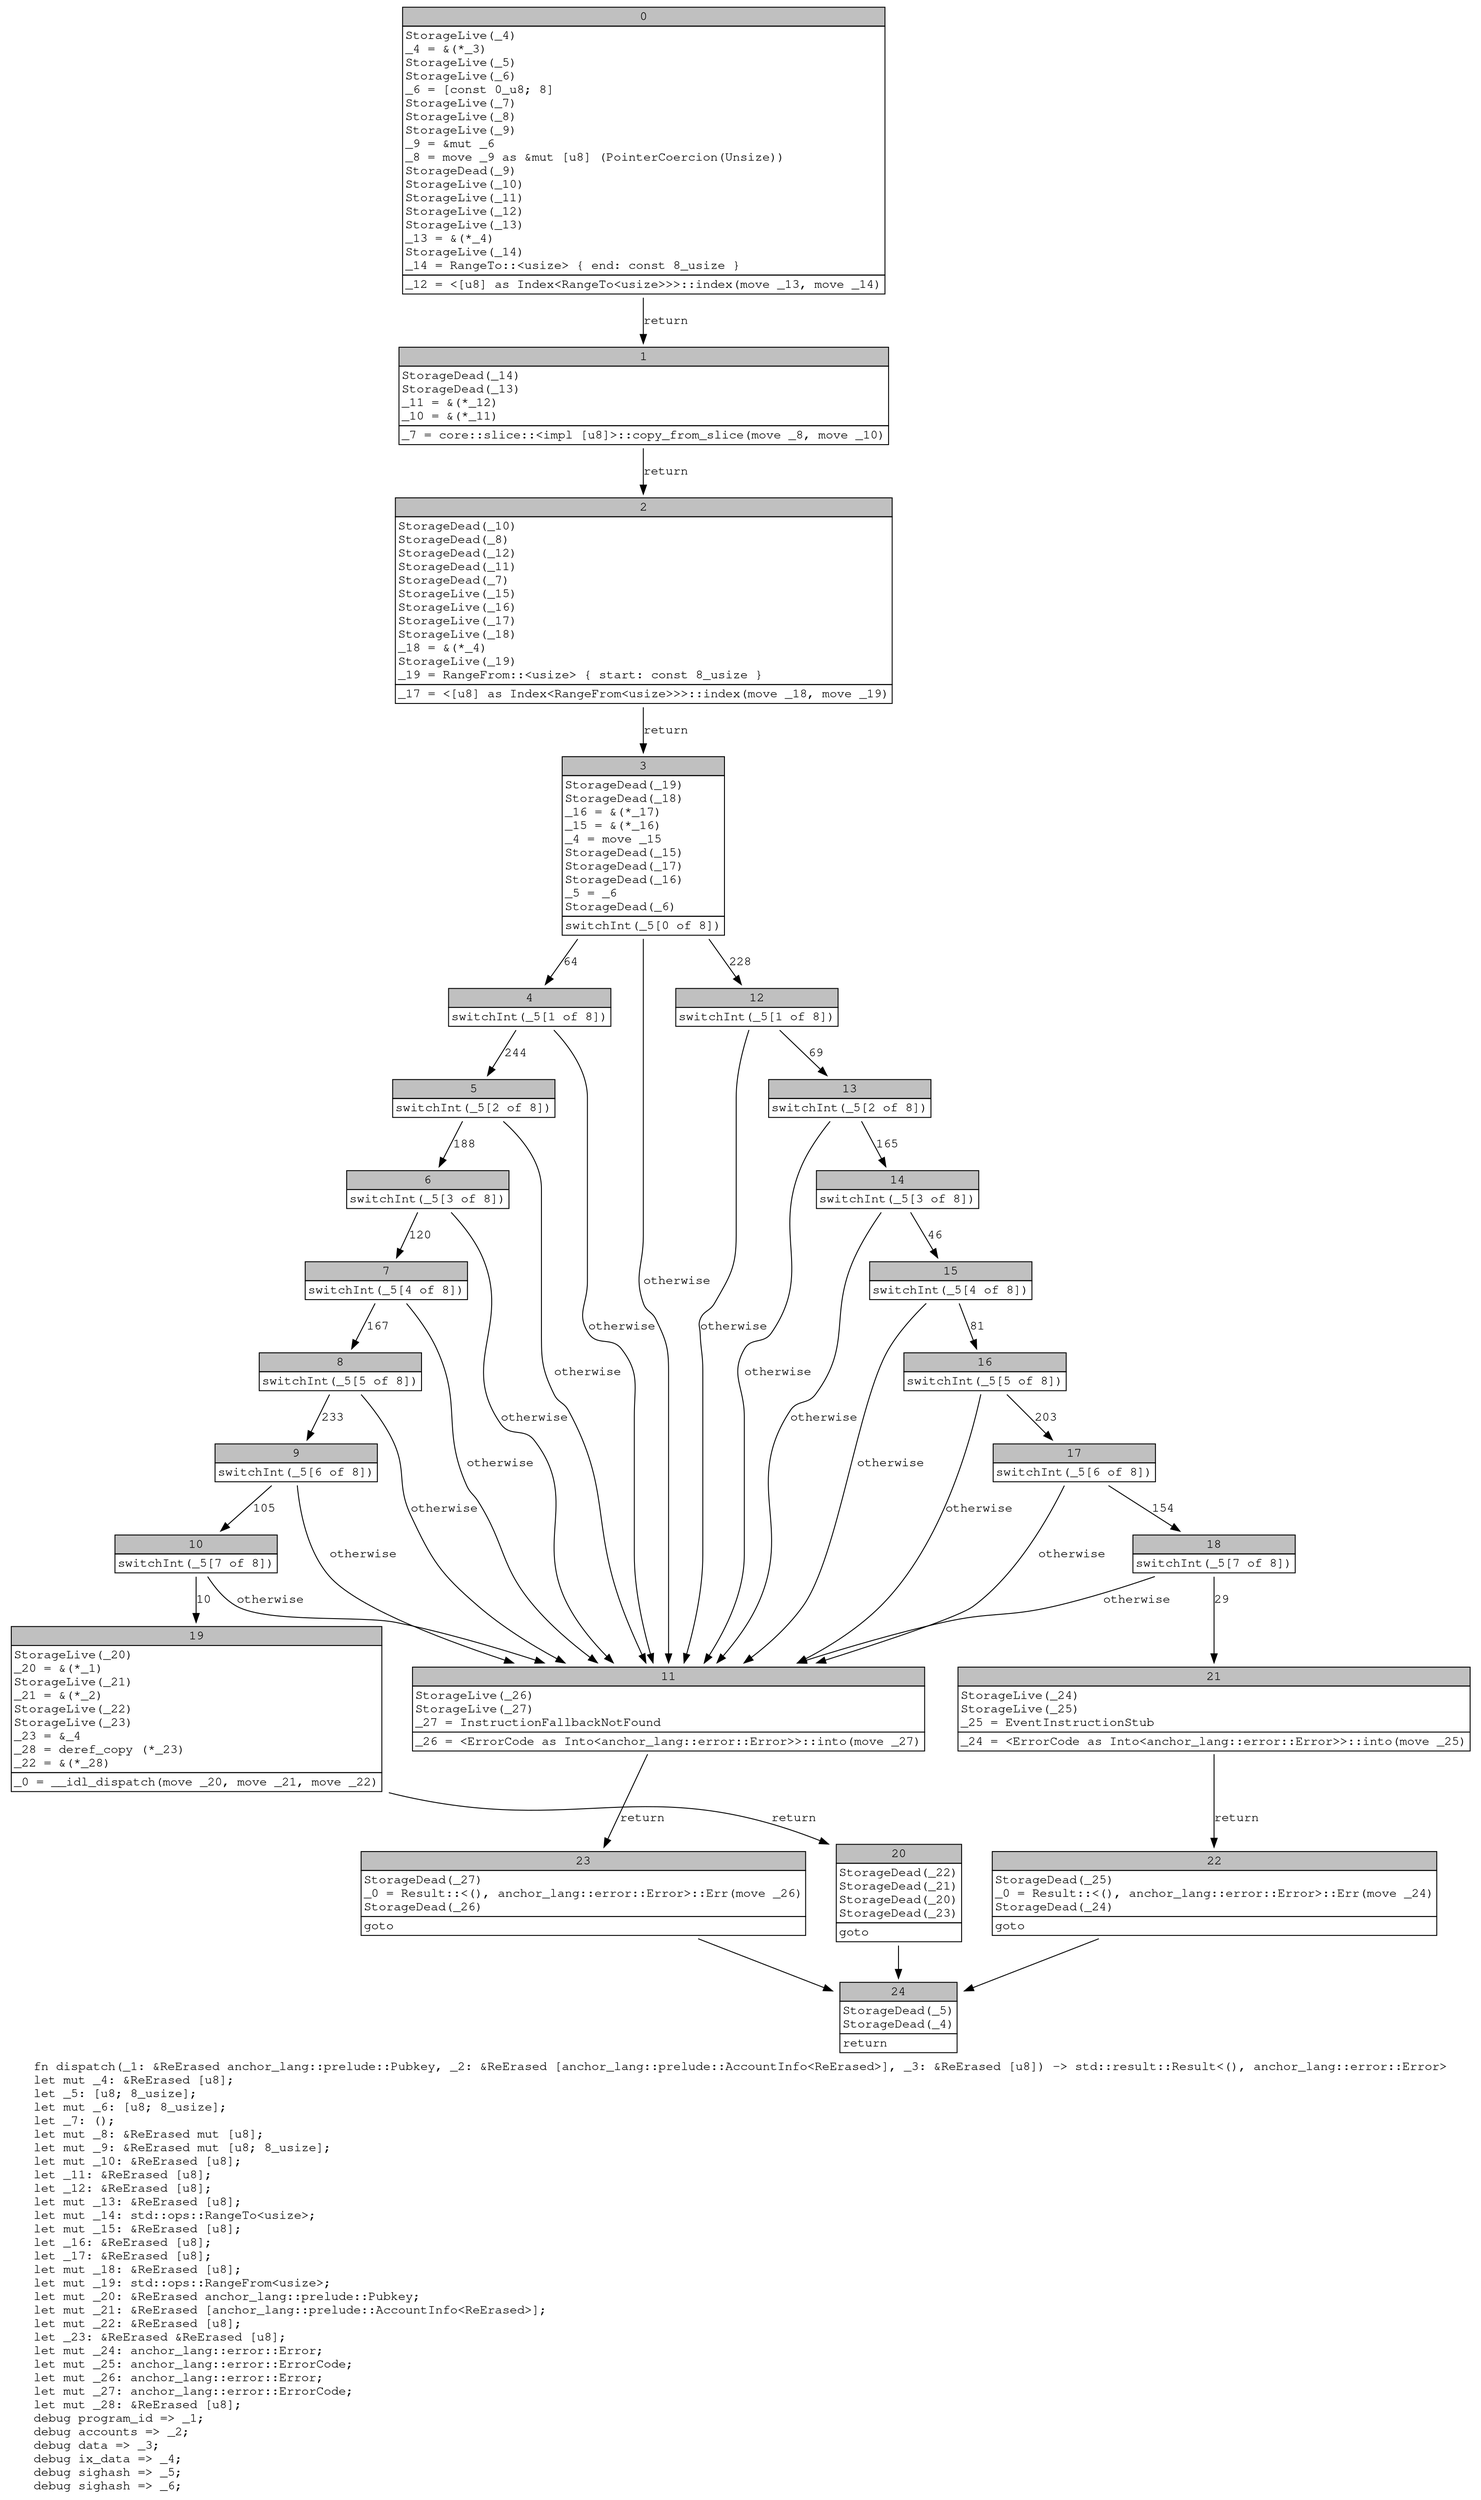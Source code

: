 digraph Mir_0_48 {
    graph [fontname="Courier, monospace"];
    node [fontname="Courier, monospace"];
    edge [fontname="Courier, monospace"];
    label=<fn dispatch(_1: &amp;ReErased anchor_lang::prelude::Pubkey, _2: &amp;ReErased [anchor_lang::prelude::AccountInfo&lt;ReErased&gt;], _3: &amp;ReErased [u8]) -&gt; std::result::Result&lt;(), anchor_lang::error::Error&gt;<br align="left"/>let mut _4: &amp;ReErased [u8];<br align="left"/>let _5: [u8; 8_usize];<br align="left"/>let mut _6: [u8; 8_usize];<br align="left"/>let _7: ();<br align="left"/>let mut _8: &amp;ReErased mut [u8];<br align="left"/>let mut _9: &amp;ReErased mut [u8; 8_usize];<br align="left"/>let mut _10: &amp;ReErased [u8];<br align="left"/>let _11: &amp;ReErased [u8];<br align="left"/>let _12: &amp;ReErased [u8];<br align="left"/>let mut _13: &amp;ReErased [u8];<br align="left"/>let mut _14: std::ops::RangeTo&lt;usize&gt;;<br align="left"/>let mut _15: &amp;ReErased [u8];<br align="left"/>let _16: &amp;ReErased [u8];<br align="left"/>let _17: &amp;ReErased [u8];<br align="left"/>let mut _18: &amp;ReErased [u8];<br align="left"/>let mut _19: std::ops::RangeFrom&lt;usize&gt;;<br align="left"/>let mut _20: &amp;ReErased anchor_lang::prelude::Pubkey;<br align="left"/>let mut _21: &amp;ReErased [anchor_lang::prelude::AccountInfo&lt;ReErased&gt;];<br align="left"/>let mut _22: &amp;ReErased [u8];<br align="left"/>let _23: &amp;ReErased &amp;ReErased [u8];<br align="left"/>let mut _24: anchor_lang::error::Error;<br align="left"/>let mut _25: anchor_lang::error::ErrorCode;<br align="left"/>let mut _26: anchor_lang::error::Error;<br align="left"/>let mut _27: anchor_lang::error::ErrorCode;<br align="left"/>let mut _28: &amp;ReErased [u8];<br align="left"/>debug program_id =&gt; _1;<br align="left"/>debug accounts =&gt; _2;<br align="left"/>debug data =&gt; _3;<br align="left"/>debug ix_data =&gt; _4;<br align="left"/>debug sighash =&gt; _5;<br align="left"/>debug sighash =&gt; _6;<br align="left"/>>;
    bb0__0_48 [shape="none", label=<<table border="0" cellborder="1" cellspacing="0"><tr><td bgcolor="gray" align="center" colspan="1">0</td></tr><tr><td align="left" balign="left">StorageLive(_4)<br/>_4 = &amp;(*_3)<br/>StorageLive(_5)<br/>StorageLive(_6)<br/>_6 = [const 0_u8; 8]<br/>StorageLive(_7)<br/>StorageLive(_8)<br/>StorageLive(_9)<br/>_9 = &amp;mut _6<br/>_8 = move _9 as &amp;mut [u8] (PointerCoercion(Unsize))<br/>StorageDead(_9)<br/>StorageLive(_10)<br/>StorageLive(_11)<br/>StorageLive(_12)<br/>StorageLive(_13)<br/>_13 = &amp;(*_4)<br/>StorageLive(_14)<br/>_14 = RangeTo::&lt;usize&gt; { end: const 8_usize }<br/></td></tr><tr><td align="left">_12 = &lt;[u8] as Index&lt;RangeTo&lt;usize&gt;&gt;&gt;::index(move _13, move _14)</td></tr></table>>];
    bb1__0_48 [shape="none", label=<<table border="0" cellborder="1" cellspacing="0"><tr><td bgcolor="gray" align="center" colspan="1">1</td></tr><tr><td align="left" balign="left">StorageDead(_14)<br/>StorageDead(_13)<br/>_11 = &amp;(*_12)<br/>_10 = &amp;(*_11)<br/></td></tr><tr><td align="left">_7 = core::slice::&lt;impl [u8]&gt;::copy_from_slice(move _8, move _10)</td></tr></table>>];
    bb2__0_48 [shape="none", label=<<table border="0" cellborder="1" cellspacing="0"><tr><td bgcolor="gray" align="center" colspan="1">2</td></tr><tr><td align="left" balign="left">StorageDead(_10)<br/>StorageDead(_8)<br/>StorageDead(_12)<br/>StorageDead(_11)<br/>StorageDead(_7)<br/>StorageLive(_15)<br/>StorageLive(_16)<br/>StorageLive(_17)<br/>StorageLive(_18)<br/>_18 = &amp;(*_4)<br/>StorageLive(_19)<br/>_19 = RangeFrom::&lt;usize&gt; { start: const 8_usize }<br/></td></tr><tr><td align="left">_17 = &lt;[u8] as Index&lt;RangeFrom&lt;usize&gt;&gt;&gt;::index(move _18, move _19)</td></tr></table>>];
    bb3__0_48 [shape="none", label=<<table border="0" cellborder="1" cellspacing="0"><tr><td bgcolor="gray" align="center" colspan="1">3</td></tr><tr><td align="left" balign="left">StorageDead(_19)<br/>StorageDead(_18)<br/>_16 = &amp;(*_17)<br/>_15 = &amp;(*_16)<br/>_4 = move _15<br/>StorageDead(_15)<br/>StorageDead(_17)<br/>StorageDead(_16)<br/>_5 = _6<br/>StorageDead(_6)<br/></td></tr><tr><td align="left">switchInt(_5[0 of 8])</td></tr></table>>];
    bb4__0_48 [shape="none", label=<<table border="0" cellborder="1" cellspacing="0"><tr><td bgcolor="gray" align="center" colspan="1">4</td></tr><tr><td align="left">switchInt(_5[1 of 8])</td></tr></table>>];
    bb5__0_48 [shape="none", label=<<table border="0" cellborder="1" cellspacing="0"><tr><td bgcolor="gray" align="center" colspan="1">5</td></tr><tr><td align="left">switchInt(_5[2 of 8])</td></tr></table>>];
    bb6__0_48 [shape="none", label=<<table border="0" cellborder="1" cellspacing="0"><tr><td bgcolor="gray" align="center" colspan="1">6</td></tr><tr><td align="left">switchInt(_5[3 of 8])</td></tr></table>>];
    bb7__0_48 [shape="none", label=<<table border="0" cellborder="1" cellspacing="0"><tr><td bgcolor="gray" align="center" colspan="1">7</td></tr><tr><td align="left">switchInt(_5[4 of 8])</td></tr></table>>];
    bb8__0_48 [shape="none", label=<<table border="0" cellborder="1" cellspacing="0"><tr><td bgcolor="gray" align="center" colspan="1">8</td></tr><tr><td align="left">switchInt(_5[5 of 8])</td></tr></table>>];
    bb9__0_48 [shape="none", label=<<table border="0" cellborder="1" cellspacing="0"><tr><td bgcolor="gray" align="center" colspan="1">9</td></tr><tr><td align="left">switchInt(_5[6 of 8])</td></tr></table>>];
    bb10__0_48 [shape="none", label=<<table border="0" cellborder="1" cellspacing="0"><tr><td bgcolor="gray" align="center" colspan="1">10</td></tr><tr><td align="left">switchInt(_5[7 of 8])</td></tr></table>>];
    bb11__0_48 [shape="none", label=<<table border="0" cellborder="1" cellspacing="0"><tr><td bgcolor="gray" align="center" colspan="1">11</td></tr><tr><td align="left" balign="left">StorageLive(_26)<br/>StorageLive(_27)<br/>_27 = InstructionFallbackNotFound<br/></td></tr><tr><td align="left">_26 = &lt;ErrorCode as Into&lt;anchor_lang::error::Error&gt;&gt;::into(move _27)</td></tr></table>>];
    bb12__0_48 [shape="none", label=<<table border="0" cellborder="1" cellspacing="0"><tr><td bgcolor="gray" align="center" colspan="1">12</td></tr><tr><td align="left">switchInt(_5[1 of 8])</td></tr></table>>];
    bb13__0_48 [shape="none", label=<<table border="0" cellborder="1" cellspacing="0"><tr><td bgcolor="gray" align="center" colspan="1">13</td></tr><tr><td align="left">switchInt(_5[2 of 8])</td></tr></table>>];
    bb14__0_48 [shape="none", label=<<table border="0" cellborder="1" cellspacing="0"><tr><td bgcolor="gray" align="center" colspan="1">14</td></tr><tr><td align="left">switchInt(_5[3 of 8])</td></tr></table>>];
    bb15__0_48 [shape="none", label=<<table border="0" cellborder="1" cellspacing="0"><tr><td bgcolor="gray" align="center" colspan="1">15</td></tr><tr><td align="left">switchInt(_5[4 of 8])</td></tr></table>>];
    bb16__0_48 [shape="none", label=<<table border="0" cellborder="1" cellspacing="0"><tr><td bgcolor="gray" align="center" colspan="1">16</td></tr><tr><td align="left">switchInt(_5[5 of 8])</td></tr></table>>];
    bb17__0_48 [shape="none", label=<<table border="0" cellborder="1" cellspacing="0"><tr><td bgcolor="gray" align="center" colspan="1">17</td></tr><tr><td align="left">switchInt(_5[6 of 8])</td></tr></table>>];
    bb18__0_48 [shape="none", label=<<table border="0" cellborder="1" cellspacing="0"><tr><td bgcolor="gray" align="center" colspan="1">18</td></tr><tr><td align="left">switchInt(_5[7 of 8])</td></tr></table>>];
    bb19__0_48 [shape="none", label=<<table border="0" cellborder="1" cellspacing="0"><tr><td bgcolor="gray" align="center" colspan="1">19</td></tr><tr><td align="left" balign="left">StorageLive(_20)<br/>_20 = &amp;(*_1)<br/>StorageLive(_21)<br/>_21 = &amp;(*_2)<br/>StorageLive(_22)<br/>StorageLive(_23)<br/>_23 = &amp;_4<br/>_28 = deref_copy (*_23)<br/>_22 = &amp;(*_28)<br/></td></tr><tr><td align="left">_0 = __idl_dispatch(move _20, move _21, move _22)</td></tr></table>>];
    bb20__0_48 [shape="none", label=<<table border="0" cellborder="1" cellspacing="0"><tr><td bgcolor="gray" align="center" colspan="1">20</td></tr><tr><td align="left" balign="left">StorageDead(_22)<br/>StorageDead(_21)<br/>StorageDead(_20)<br/>StorageDead(_23)<br/></td></tr><tr><td align="left">goto</td></tr></table>>];
    bb21__0_48 [shape="none", label=<<table border="0" cellborder="1" cellspacing="0"><tr><td bgcolor="gray" align="center" colspan="1">21</td></tr><tr><td align="left" balign="left">StorageLive(_24)<br/>StorageLive(_25)<br/>_25 = EventInstructionStub<br/></td></tr><tr><td align="left">_24 = &lt;ErrorCode as Into&lt;anchor_lang::error::Error&gt;&gt;::into(move _25)</td></tr></table>>];
    bb22__0_48 [shape="none", label=<<table border="0" cellborder="1" cellspacing="0"><tr><td bgcolor="gray" align="center" colspan="1">22</td></tr><tr><td align="left" balign="left">StorageDead(_25)<br/>_0 = Result::&lt;(), anchor_lang::error::Error&gt;::Err(move _24)<br/>StorageDead(_24)<br/></td></tr><tr><td align="left">goto</td></tr></table>>];
    bb23__0_48 [shape="none", label=<<table border="0" cellborder="1" cellspacing="0"><tr><td bgcolor="gray" align="center" colspan="1">23</td></tr><tr><td align="left" balign="left">StorageDead(_27)<br/>_0 = Result::&lt;(), anchor_lang::error::Error&gt;::Err(move _26)<br/>StorageDead(_26)<br/></td></tr><tr><td align="left">goto</td></tr></table>>];
    bb24__0_48 [shape="none", label=<<table border="0" cellborder="1" cellspacing="0"><tr><td bgcolor="gray" align="center" colspan="1">24</td></tr><tr><td align="left" balign="left">StorageDead(_5)<br/>StorageDead(_4)<br/></td></tr><tr><td align="left">return</td></tr></table>>];
    bb0__0_48 -> bb1__0_48 [label="return"];
    bb1__0_48 -> bb2__0_48 [label="return"];
    bb2__0_48 -> bb3__0_48 [label="return"];
    bb3__0_48 -> bb4__0_48 [label="64"];
    bb3__0_48 -> bb12__0_48 [label="228"];
    bb3__0_48 -> bb11__0_48 [label="otherwise"];
    bb4__0_48 -> bb5__0_48 [label="244"];
    bb4__0_48 -> bb11__0_48 [label="otherwise"];
    bb5__0_48 -> bb6__0_48 [label="188"];
    bb5__0_48 -> bb11__0_48 [label="otherwise"];
    bb6__0_48 -> bb7__0_48 [label="120"];
    bb6__0_48 -> bb11__0_48 [label="otherwise"];
    bb7__0_48 -> bb8__0_48 [label="167"];
    bb7__0_48 -> bb11__0_48 [label="otherwise"];
    bb8__0_48 -> bb9__0_48 [label="233"];
    bb8__0_48 -> bb11__0_48 [label="otherwise"];
    bb9__0_48 -> bb10__0_48 [label="105"];
    bb9__0_48 -> bb11__0_48 [label="otherwise"];
    bb10__0_48 -> bb19__0_48 [label="10"];
    bb10__0_48 -> bb11__0_48 [label="otherwise"];
    bb11__0_48 -> bb23__0_48 [label="return"];
    bb12__0_48 -> bb13__0_48 [label="69"];
    bb12__0_48 -> bb11__0_48 [label="otherwise"];
    bb13__0_48 -> bb14__0_48 [label="165"];
    bb13__0_48 -> bb11__0_48 [label="otherwise"];
    bb14__0_48 -> bb15__0_48 [label="46"];
    bb14__0_48 -> bb11__0_48 [label="otherwise"];
    bb15__0_48 -> bb16__0_48 [label="81"];
    bb15__0_48 -> bb11__0_48 [label="otherwise"];
    bb16__0_48 -> bb17__0_48 [label="203"];
    bb16__0_48 -> bb11__0_48 [label="otherwise"];
    bb17__0_48 -> bb18__0_48 [label="154"];
    bb17__0_48 -> bb11__0_48 [label="otherwise"];
    bb18__0_48 -> bb21__0_48 [label="29"];
    bb18__0_48 -> bb11__0_48 [label="otherwise"];
    bb19__0_48 -> bb20__0_48 [label="return"];
    bb20__0_48 -> bb24__0_48 [label=""];
    bb21__0_48 -> bb22__0_48 [label="return"];
    bb22__0_48 -> bb24__0_48 [label=""];
    bb23__0_48 -> bb24__0_48 [label=""];
}
